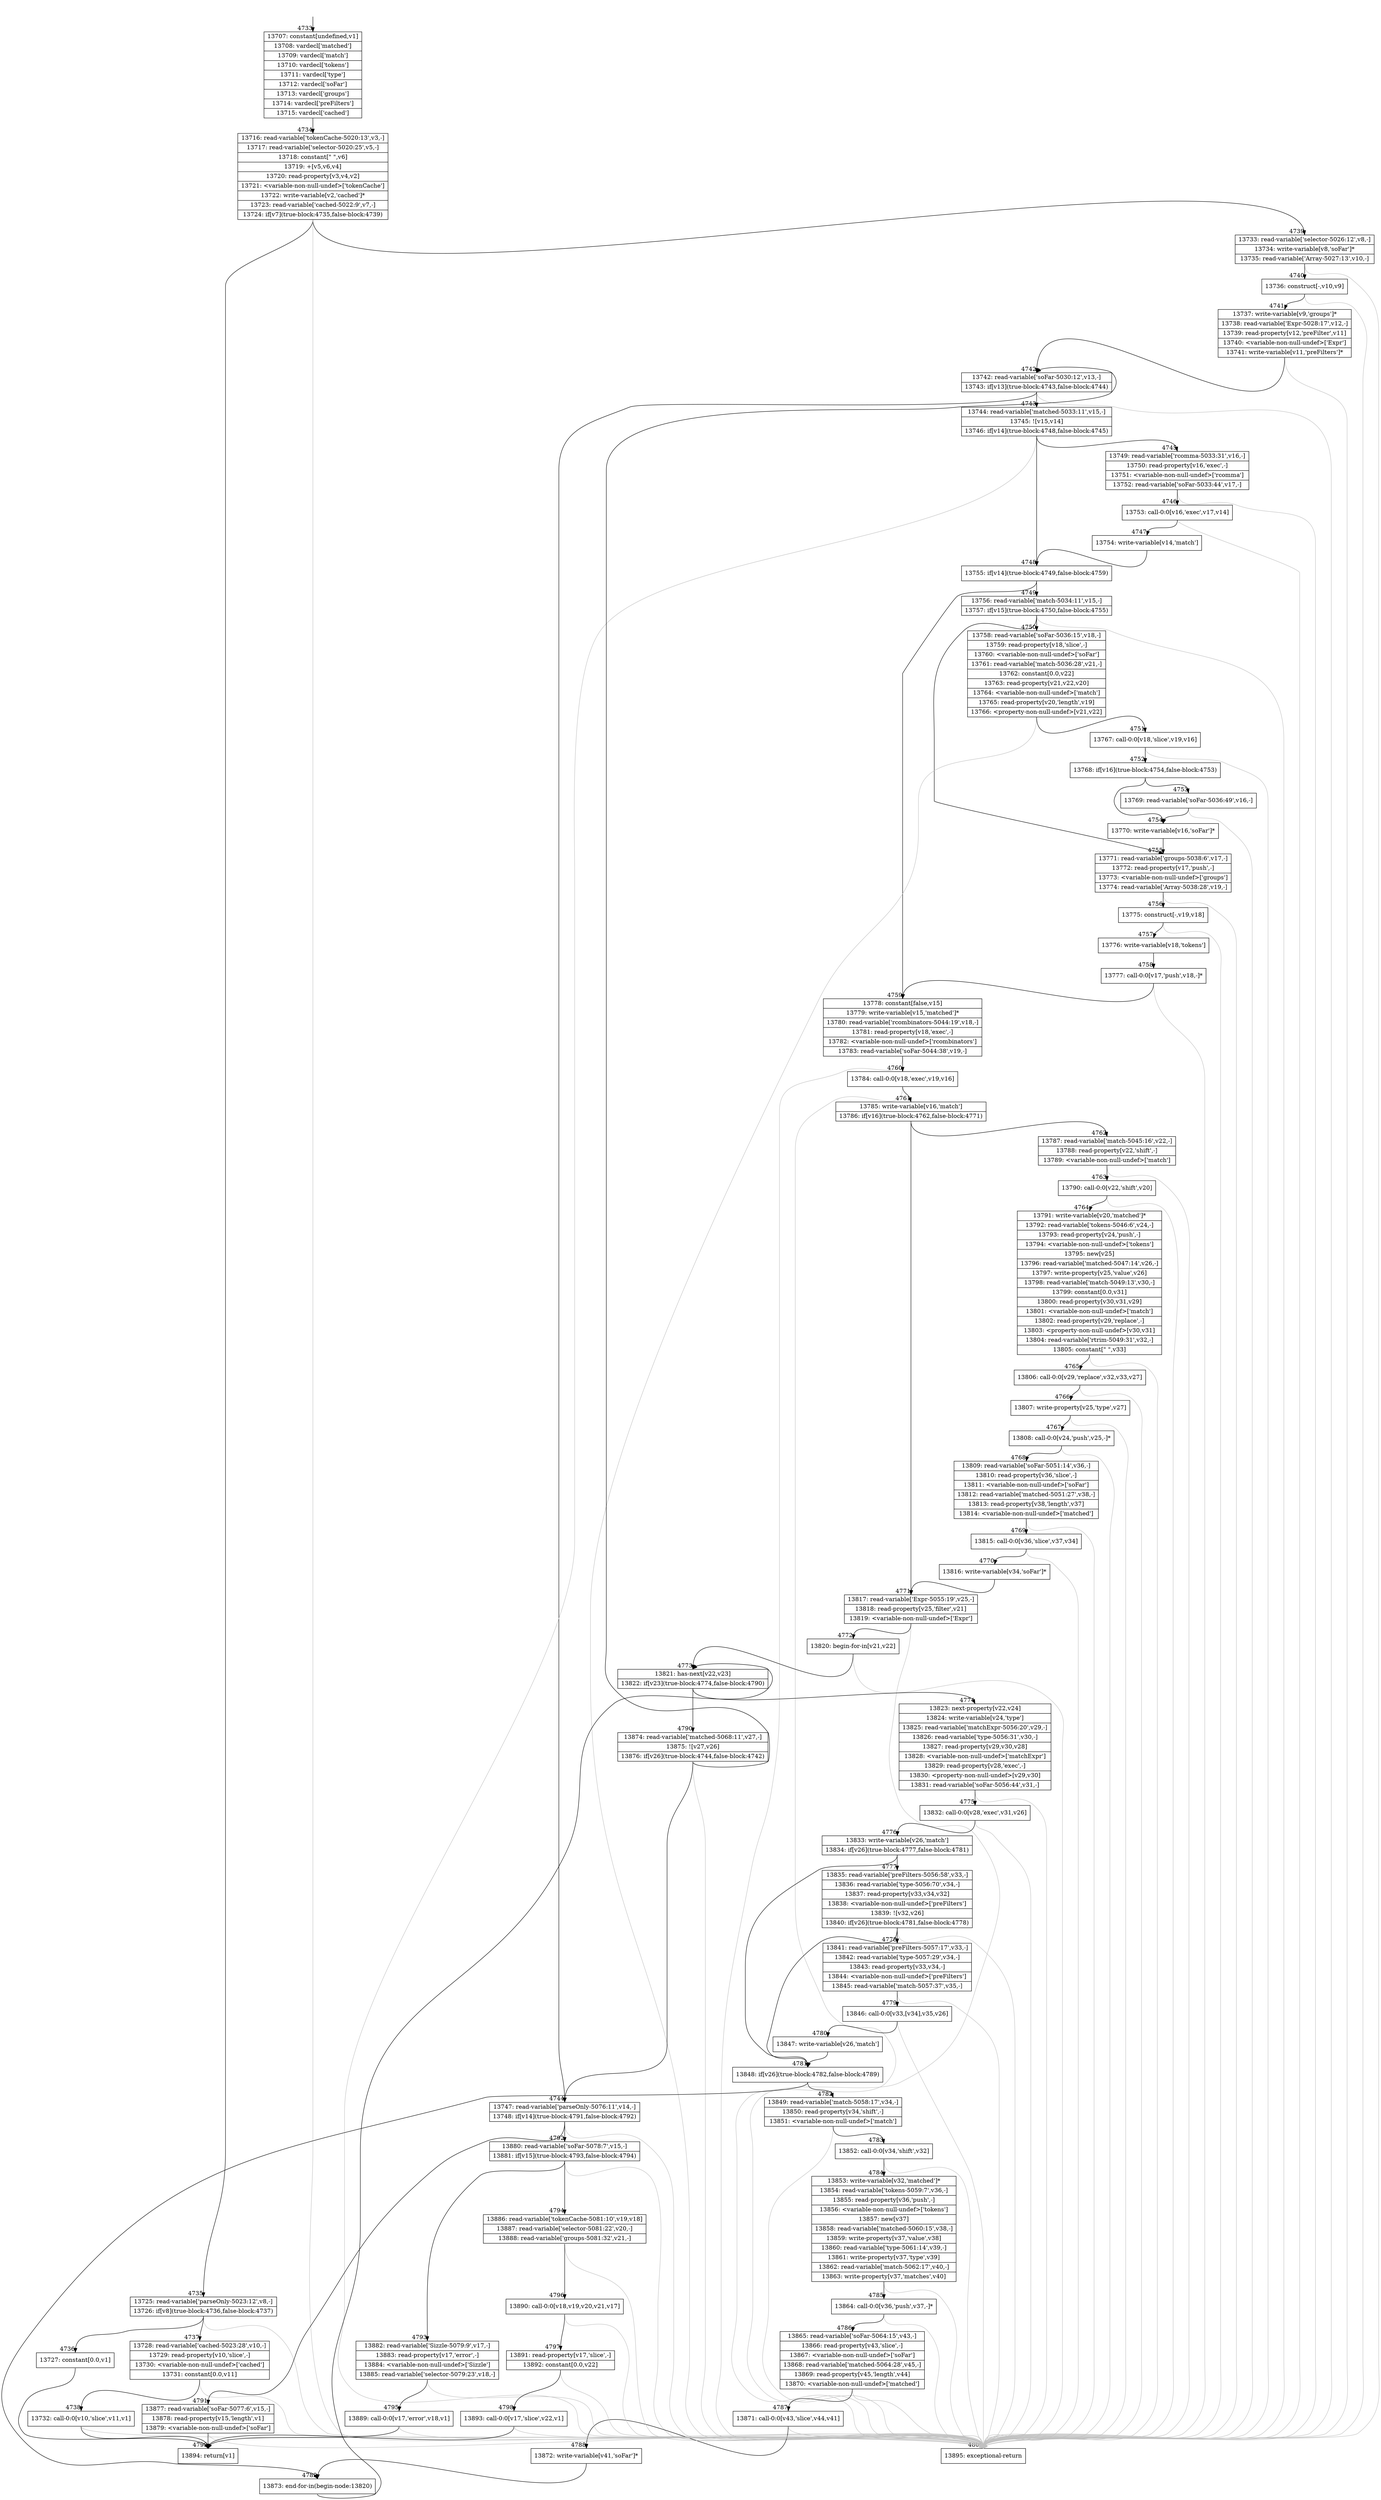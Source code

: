 digraph {
rankdir="TD"
BB_entry318[shape=none,label=""];
BB_entry318 -> BB4733 [tailport=s, headport=n, headlabel="    4733"]
BB4733 [shape=record label="{13707: constant[undefined,v1]|13708: vardecl['matched']|13709: vardecl['match']|13710: vardecl['tokens']|13711: vardecl['type']|13712: vardecl['soFar']|13713: vardecl['groups']|13714: vardecl['preFilters']|13715: vardecl['cached']}" ] 
BB4733 -> BB4734 [tailport=s, headport=n, headlabel="      4734"]
BB4734 [shape=record label="{13716: read-variable['tokenCache-5020:13',v3,-]|13717: read-variable['selector-5020:25',v5,-]|13718: constant[\" \",v6]|13719: +[v5,v6,v4]|13720: read-property[v3,v4,v2]|13721: \<variable-non-null-undef\>['tokenCache']|13722: write-variable[v2,'cached']*|13723: read-variable['cached-5022:9',v7,-]|13724: if[v7](true-block:4735,false-block:4739)}" ] 
BB4734 -> BB4735 [tailport=s, headport=n, headlabel="      4735"]
BB4734 -> BB4739 [tailport=s, headport=n, headlabel="      4739"]
BB4734 -> BB4800 [tailport=s, headport=n, color=gray, headlabel="      4800"]
BB4735 [shape=record label="{13725: read-variable['parseOnly-5023:12',v8,-]|13726: if[v8](true-block:4736,false-block:4737)}" ] 
BB4735 -> BB4736 [tailport=s, headport=n, headlabel="      4736"]
BB4735 -> BB4737 [tailport=s, headport=n, headlabel="      4737"]
BB4735 -> BB4800 [tailport=s, headport=n, color=gray]
BB4736 [shape=record label="{13727: constant[0.0,v1]}" ] 
BB4736 -> BB4799 [tailport=s, headport=n, headlabel="      4799"]
BB4737 [shape=record label="{13728: read-variable['cached-5023:28',v10,-]|13729: read-property[v10,'slice',-]|13730: \<variable-non-null-undef\>['cached']|13731: constant[0.0,v11]}" ] 
BB4737 -> BB4738 [tailport=s, headport=n, headlabel="      4738"]
BB4737 -> BB4800 [tailport=s, headport=n, color=gray]
BB4738 [shape=record label="{13732: call-0:0[v10,'slice',v11,v1]}" ] 
BB4738 -> BB4799 [tailport=s, headport=n]
BB4738 -> BB4800 [tailport=s, headport=n, color=gray]
BB4739 [shape=record label="{13733: read-variable['selector-5026:12',v8,-]|13734: write-variable[v8,'soFar']*|13735: read-variable['Array-5027:13',v10,-]}" ] 
BB4739 -> BB4740 [tailport=s, headport=n, headlabel="      4740"]
BB4739 -> BB4800 [tailport=s, headport=n, color=gray]
BB4740 [shape=record label="{13736: construct[-,v10,v9]}" ] 
BB4740 -> BB4741 [tailport=s, headport=n, headlabel="      4741"]
BB4740 -> BB4800 [tailport=s, headport=n, color=gray]
BB4741 [shape=record label="{13737: write-variable[v9,'groups']*|13738: read-variable['Expr-5028:17',v12,-]|13739: read-property[v12,'preFilter',v11]|13740: \<variable-non-null-undef\>['Expr']|13741: write-variable[v11,'preFilters']*}" ] 
BB4741 -> BB4742 [tailport=s, headport=n, headlabel="      4742"]
BB4741 -> BB4800 [tailport=s, headport=n, color=gray]
BB4742 [shape=record label="{13742: read-variable['soFar-5030:12',v13,-]|13743: if[v13](true-block:4743,false-block:4744)}" ] 
BB4742 -> BB4743 [tailport=s, headport=n, headlabel="      4743"]
BB4742 -> BB4744 [tailport=s, headport=n, headlabel="      4744"]
BB4742 -> BB4800 [tailport=s, headport=n, color=gray]
BB4743 [shape=record label="{13744: read-variable['matched-5033:11',v15,-]|13745: ![v15,v14]|13746: if[v14](true-block:4748,false-block:4745)}" ] 
BB4743 -> BB4748 [tailport=s, headport=n, headlabel="      4748"]
BB4743 -> BB4745 [tailport=s, headport=n, headlabel="      4745"]
BB4743 -> BB4800 [tailport=s, headport=n, color=gray]
BB4744 [shape=record label="{13747: read-variable['parseOnly-5076:11',v14,-]|13748: if[v14](true-block:4791,false-block:4792)}" ] 
BB4744 -> BB4791 [tailport=s, headport=n, headlabel="      4791"]
BB4744 -> BB4792 [tailport=s, headport=n, headlabel="      4792"]
BB4744 -> BB4800 [tailport=s, headport=n, color=gray]
BB4745 [shape=record label="{13749: read-variable['rcomma-5033:31',v16,-]|13750: read-property[v16,'exec',-]|13751: \<variable-non-null-undef\>['rcomma']|13752: read-variable['soFar-5033:44',v17,-]}" ] 
BB4745 -> BB4746 [tailport=s, headport=n, headlabel="      4746"]
BB4745 -> BB4800 [tailport=s, headport=n, color=gray]
BB4746 [shape=record label="{13753: call-0:0[v16,'exec',v17,v14]}" ] 
BB4746 -> BB4747 [tailport=s, headport=n, headlabel="      4747"]
BB4746 -> BB4800 [tailport=s, headport=n, color=gray]
BB4747 [shape=record label="{13754: write-variable[v14,'match']}" ] 
BB4747 -> BB4748 [tailport=s, headport=n]
BB4748 [shape=record label="{13755: if[v14](true-block:4749,false-block:4759)}" ] 
BB4748 -> BB4749 [tailport=s, headport=n, headlabel="      4749"]
BB4748 -> BB4759 [tailport=s, headport=n, headlabel="      4759"]
BB4749 [shape=record label="{13756: read-variable['match-5034:11',v15,-]|13757: if[v15](true-block:4750,false-block:4755)}" ] 
BB4749 -> BB4750 [tailport=s, headport=n, headlabel="      4750"]
BB4749 -> BB4755 [tailport=s, headport=n, headlabel="      4755"]
BB4749 -> BB4800 [tailport=s, headport=n, color=gray]
BB4750 [shape=record label="{13758: read-variable['soFar-5036:15',v18,-]|13759: read-property[v18,'slice',-]|13760: \<variable-non-null-undef\>['soFar']|13761: read-variable['match-5036:28',v21,-]|13762: constant[0.0,v22]|13763: read-property[v21,v22,v20]|13764: \<variable-non-null-undef\>['match']|13765: read-property[v20,'length',v19]|13766: \<property-non-null-undef\>[v21,v22]}" ] 
BB4750 -> BB4751 [tailport=s, headport=n, headlabel="      4751"]
BB4750 -> BB4800 [tailport=s, headport=n, color=gray]
BB4751 [shape=record label="{13767: call-0:0[v18,'slice',v19,v16]}" ] 
BB4751 -> BB4752 [tailport=s, headport=n, headlabel="      4752"]
BB4751 -> BB4800 [tailport=s, headport=n, color=gray]
BB4752 [shape=record label="{13768: if[v16](true-block:4754,false-block:4753)}" ] 
BB4752 -> BB4754 [tailport=s, headport=n, headlabel="      4754"]
BB4752 -> BB4753 [tailport=s, headport=n, headlabel="      4753"]
BB4753 [shape=record label="{13769: read-variable['soFar-5036:49',v16,-]}" ] 
BB4753 -> BB4754 [tailport=s, headport=n]
BB4753 -> BB4800 [tailport=s, headport=n, color=gray]
BB4754 [shape=record label="{13770: write-variable[v16,'soFar']*}" ] 
BB4754 -> BB4755 [tailport=s, headport=n]
BB4755 [shape=record label="{13771: read-variable['groups-5038:6',v17,-]|13772: read-property[v17,'push',-]|13773: \<variable-non-null-undef\>['groups']|13774: read-variable['Array-5038:28',v19,-]}" ] 
BB4755 -> BB4756 [tailport=s, headport=n, headlabel="      4756"]
BB4755 -> BB4800 [tailport=s, headport=n, color=gray]
BB4756 [shape=record label="{13775: construct[-,v19,v18]}" ] 
BB4756 -> BB4757 [tailport=s, headport=n, headlabel="      4757"]
BB4756 -> BB4800 [tailport=s, headport=n, color=gray]
BB4757 [shape=record label="{13776: write-variable[v18,'tokens']}" ] 
BB4757 -> BB4758 [tailport=s, headport=n, headlabel="      4758"]
BB4758 [shape=record label="{13777: call-0:0[v17,'push',v18,-]*}" ] 
BB4758 -> BB4759 [tailport=s, headport=n]
BB4758 -> BB4800 [tailport=s, headport=n, color=gray]
BB4759 [shape=record label="{13778: constant[false,v15]|13779: write-variable[v15,'matched']*|13780: read-variable['rcombinators-5044:19',v18,-]|13781: read-property[v18,'exec',-]|13782: \<variable-non-null-undef\>['rcombinators']|13783: read-variable['soFar-5044:38',v19,-]}" ] 
BB4759 -> BB4760 [tailport=s, headport=n, headlabel="      4760"]
BB4759 -> BB4800 [tailport=s, headport=n, color=gray]
BB4760 [shape=record label="{13784: call-0:0[v18,'exec',v19,v16]}" ] 
BB4760 -> BB4761 [tailport=s, headport=n, headlabel="      4761"]
BB4760 -> BB4800 [tailport=s, headport=n, color=gray]
BB4761 [shape=record label="{13785: write-variable[v16,'match']|13786: if[v16](true-block:4762,false-block:4771)}" ] 
BB4761 -> BB4762 [tailport=s, headport=n, headlabel="      4762"]
BB4761 -> BB4771 [tailport=s, headport=n, headlabel="      4771"]
BB4762 [shape=record label="{13787: read-variable['match-5045:16',v22,-]|13788: read-property[v22,'shift',-]|13789: \<variable-non-null-undef\>['match']}" ] 
BB4762 -> BB4763 [tailport=s, headport=n, headlabel="      4763"]
BB4762 -> BB4800 [tailport=s, headport=n, color=gray]
BB4763 [shape=record label="{13790: call-0:0[v22,'shift',v20]}" ] 
BB4763 -> BB4764 [tailport=s, headport=n, headlabel="      4764"]
BB4763 -> BB4800 [tailport=s, headport=n, color=gray]
BB4764 [shape=record label="{13791: write-variable[v20,'matched']*|13792: read-variable['tokens-5046:6',v24,-]|13793: read-property[v24,'push',-]|13794: \<variable-non-null-undef\>['tokens']|13795: new[v25]|13796: read-variable['matched-5047:14',v26,-]|13797: write-property[v25,'value',v26]|13798: read-variable['match-5049:13',v30,-]|13799: constant[0.0,v31]|13800: read-property[v30,v31,v29]|13801: \<variable-non-null-undef\>['match']|13802: read-property[v29,'replace',-]|13803: \<property-non-null-undef\>[v30,v31]|13804: read-variable['rtrim-5049:31',v32,-]|13805: constant[\" \",v33]}" ] 
BB4764 -> BB4765 [tailport=s, headport=n, headlabel="      4765"]
BB4764 -> BB4800 [tailport=s, headport=n, color=gray]
BB4765 [shape=record label="{13806: call-0:0[v29,'replace',v32,v33,v27]}" ] 
BB4765 -> BB4766 [tailport=s, headport=n, headlabel="      4766"]
BB4765 -> BB4800 [tailport=s, headport=n, color=gray]
BB4766 [shape=record label="{13807: write-property[v25,'type',v27]}" ] 
BB4766 -> BB4767 [tailport=s, headport=n, headlabel="      4767"]
BB4766 -> BB4800 [tailport=s, headport=n, color=gray]
BB4767 [shape=record label="{13808: call-0:0[v24,'push',v25,-]*}" ] 
BB4767 -> BB4768 [tailport=s, headport=n, headlabel="      4768"]
BB4767 -> BB4800 [tailport=s, headport=n, color=gray]
BB4768 [shape=record label="{13809: read-variable['soFar-5051:14',v36,-]|13810: read-property[v36,'slice',-]|13811: \<variable-non-null-undef\>['soFar']|13812: read-variable['matched-5051:27',v38,-]|13813: read-property[v38,'length',v37]|13814: \<variable-non-null-undef\>['matched']}" ] 
BB4768 -> BB4769 [tailport=s, headport=n, headlabel="      4769"]
BB4768 -> BB4800 [tailport=s, headport=n, color=gray]
BB4769 [shape=record label="{13815: call-0:0[v36,'slice',v37,v34]}" ] 
BB4769 -> BB4770 [tailport=s, headport=n, headlabel="      4770"]
BB4769 -> BB4800 [tailport=s, headport=n, color=gray]
BB4770 [shape=record label="{13816: write-variable[v34,'soFar']*}" ] 
BB4770 -> BB4771 [tailport=s, headport=n]
BB4771 [shape=record label="{13817: read-variable['Expr-5055:19',v25,-]|13818: read-property[v25,'filter',v21]|13819: \<variable-non-null-undef\>['Expr']}" ] 
BB4771 -> BB4772 [tailport=s, headport=n, headlabel="      4772"]
BB4771 -> BB4800 [tailport=s, headport=n, color=gray]
BB4772 [shape=record label="{13820: begin-for-in[v21,v22]}" ] 
BB4772 -> BB4773 [tailport=s, headport=n, headlabel="      4773"]
BB4772 -> BB4800 [tailport=s, headport=n, color=gray]
BB4773 [shape=record label="{13821: has-next[v22,v23]|13822: if[v23](true-block:4774,false-block:4790)}" ] 
BB4773 -> BB4774 [tailport=s, headport=n, headlabel="      4774"]
BB4773 -> BB4790 [tailport=s, headport=n, headlabel="      4790"]
BB4774 [shape=record label="{13823: next-property[v22,v24]|13824: write-variable[v24,'type']|13825: read-variable['matchExpr-5056:20',v29,-]|13826: read-variable['type-5056:31',v30,-]|13827: read-property[v29,v30,v28]|13828: \<variable-non-null-undef\>['matchExpr']|13829: read-property[v28,'exec',-]|13830: \<property-non-null-undef\>[v29,v30]|13831: read-variable['soFar-5056:44',v31,-]}" ] 
BB4774 -> BB4775 [tailport=s, headport=n, headlabel="      4775"]
BB4774 -> BB4800 [tailport=s, headport=n, color=gray]
BB4775 [shape=record label="{13832: call-0:0[v28,'exec',v31,v26]}" ] 
BB4775 -> BB4776 [tailport=s, headport=n, headlabel="      4776"]
BB4775 -> BB4800 [tailport=s, headport=n, color=gray]
BB4776 [shape=record label="{13833: write-variable[v26,'match']|13834: if[v26](true-block:4777,false-block:4781)}" ] 
BB4776 -> BB4781 [tailport=s, headport=n, headlabel="      4781"]
BB4776 -> BB4777 [tailport=s, headport=n, headlabel="      4777"]
BB4777 [shape=record label="{13835: read-variable['preFilters-5056:58',v33,-]|13836: read-variable['type-5056:70',v34,-]|13837: read-property[v33,v34,v32]|13838: \<variable-non-null-undef\>['preFilters']|13839: ![v32,v26]|13840: if[v26](true-block:4781,false-block:4778)}" ] 
BB4777 -> BB4781 [tailport=s, headport=n]
BB4777 -> BB4778 [tailport=s, headport=n, headlabel="      4778"]
BB4777 -> BB4800 [tailport=s, headport=n, color=gray]
BB4778 [shape=record label="{13841: read-variable['preFilters-5057:17',v33,-]|13842: read-variable['type-5057:29',v34,-]|13843: read-property[v33,v34,-]|13844: \<variable-non-null-undef\>['preFilters']|13845: read-variable['match-5057:37',v35,-]}" ] 
BB4778 -> BB4779 [tailport=s, headport=n, headlabel="      4779"]
BB4778 -> BB4800 [tailport=s, headport=n, color=gray]
BB4779 [shape=record label="{13846: call-0:0[v33,[v34],v35,v26]}" ] 
BB4779 -> BB4780 [tailport=s, headport=n, headlabel="      4780"]
BB4779 -> BB4800 [tailport=s, headport=n, color=gray]
BB4780 [shape=record label="{13847: write-variable[v26,'match']}" ] 
BB4780 -> BB4781 [tailport=s, headport=n]
BB4781 [shape=record label="{13848: if[v26](true-block:4782,false-block:4789)}" ] 
BB4781 -> BB4782 [tailport=s, headport=n, headlabel="      4782"]
BB4781 -> BB4789 [tailport=s, headport=n, headlabel="      4789"]
BB4782 [shape=record label="{13849: read-variable['match-5058:17',v34,-]|13850: read-property[v34,'shift',-]|13851: \<variable-non-null-undef\>['match']}" ] 
BB4782 -> BB4783 [tailport=s, headport=n, headlabel="      4783"]
BB4782 -> BB4800 [tailport=s, headport=n, color=gray]
BB4783 [shape=record label="{13852: call-0:0[v34,'shift',v32]}" ] 
BB4783 -> BB4784 [tailport=s, headport=n, headlabel="      4784"]
BB4783 -> BB4800 [tailport=s, headport=n, color=gray]
BB4784 [shape=record label="{13853: write-variable[v32,'matched']*|13854: read-variable['tokens-5059:7',v36,-]|13855: read-property[v36,'push',-]|13856: \<variable-non-null-undef\>['tokens']|13857: new[v37]|13858: read-variable['matched-5060:15',v38,-]|13859: write-property[v37,'value',v38]|13860: read-variable['type-5061:14',v39,-]|13861: write-property[v37,'type',v39]|13862: read-variable['match-5062:17',v40,-]|13863: write-property[v37,'matches',v40]}" ] 
BB4784 -> BB4785 [tailport=s, headport=n, headlabel="      4785"]
BB4784 -> BB4800 [tailport=s, headport=n, color=gray]
BB4785 [shape=record label="{13864: call-0:0[v36,'push',v37,-]*}" ] 
BB4785 -> BB4786 [tailport=s, headport=n, headlabel="      4786"]
BB4785 -> BB4800 [tailport=s, headport=n, color=gray]
BB4786 [shape=record label="{13865: read-variable['soFar-5064:15',v43,-]|13866: read-property[v43,'slice',-]|13867: \<variable-non-null-undef\>['soFar']|13868: read-variable['matched-5064:28',v45,-]|13869: read-property[v45,'length',v44]|13870: \<variable-non-null-undef\>['matched']}" ] 
BB4786 -> BB4787 [tailport=s, headport=n, headlabel="      4787"]
BB4786 -> BB4800 [tailport=s, headport=n, color=gray]
BB4787 [shape=record label="{13871: call-0:0[v43,'slice',v44,v41]}" ] 
BB4787 -> BB4788 [tailport=s, headport=n, headlabel="      4788"]
BB4787 -> BB4800 [tailport=s, headport=n, color=gray]
BB4788 [shape=record label="{13872: write-variable[v41,'soFar']*}" ] 
BB4788 -> BB4789 [tailport=s, headport=n]
BB4789 [shape=record label="{13873: end-for-in(begin-node:13820)}" ] 
BB4789 -> BB4773 [tailport=s, headport=n]
BB4790 [shape=record label="{13874: read-variable['matched-5068:11',v27,-]|13875: ![v27,v26]|13876: if[v26](true-block:4744,false-block:4742)}" ] 
BB4790 -> BB4744 [tailport=s, headport=n]
BB4790 -> BB4742 [tailport=s, headport=n]
BB4790 -> BB4800 [tailport=s, headport=n, color=gray]
BB4791 [shape=record label="{13877: read-variable['soFar-5077:6',v15,-]|13878: read-property[v15,'length',v1]|13879: \<variable-non-null-undef\>['soFar']}" ] 
BB4791 -> BB4799 [tailport=s, headport=n]
BB4791 -> BB4800 [tailport=s, headport=n, color=gray]
BB4792 [shape=record label="{13880: read-variable['soFar-5078:7',v15,-]|13881: if[v15](true-block:4793,false-block:4794)}" ] 
BB4792 -> BB4793 [tailport=s, headport=n, headlabel="      4793"]
BB4792 -> BB4794 [tailport=s, headport=n, headlabel="      4794"]
BB4792 -> BB4800 [tailport=s, headport=n, color=gray]
BB4793 [shape=record label="{13882: read-variable['Sizzle-5079:9',v17,-]|13883: read-property[v17,'error',-]|13884: \<variable-non-null-undef\>['Sizzle']|13885: read-variable['selector-5079:23',v18,-]}" ] 
BB4793 -> BB4795 [tailport=s, headport=n, headlabel="      4795"]
BB4793 -> BB4800 [tailport=s, headport=n, color=gray]
BB4794 [shape=record label="{13886: read-variable['tokenCache-5081:10',v19,v18]|13887: read-variable['selector-5081:22',v20,-]|13888: read-variable['groups-5081:32',v21,-]}" ] 
BB4794 -> BB4796 [tailport=s, headport=n, headlabel="      4796"]
BB4794 -> BB4800 [tailport=s, headport=n, color=gray]
BB4795 [shape=record label="{13889: call-0:0[v17,'error',v18,v1]}" ] 
BB4795 -> BB4799 [tailport=s, headport=n]
BB4795 -> BB4800 [tailport=s, headport=n, color=gray]
BB4796 [shape=record label="{13890: call-0:0[v18,v19,v20,v21,v17]}" ] 
BB4796 -> BB4797 [tailport=s, headport=n, headlabel="      4797"]
BB4796 -> BB4800 [tailport=s, headport=n, color=gray]
BB4797 [shape=record label="{13891: read-property[v17,'slice',-]|13892: constant[0.0,v22]}" ] 
BB4797 -> BB4798 [tailport=s, headport=n, headlabel="      4798"]
BB4797 -> BB4800 [tailport=s, headport=n, color=gray]
BB4798 [shape=record label="{13893: call-0:0[v17,'slice',v22,v1]}" ] 
BB4798 -> BB4799 [tailport=s, headport=n]
BB4798 -> BB4800 [tailport=s, headport=n, color=gray]
BB4799 [shape=record label="{13894: return[v1]}" ] 
BB4800 [shape=record label="{13895: exceptional-return}" ] 
}
